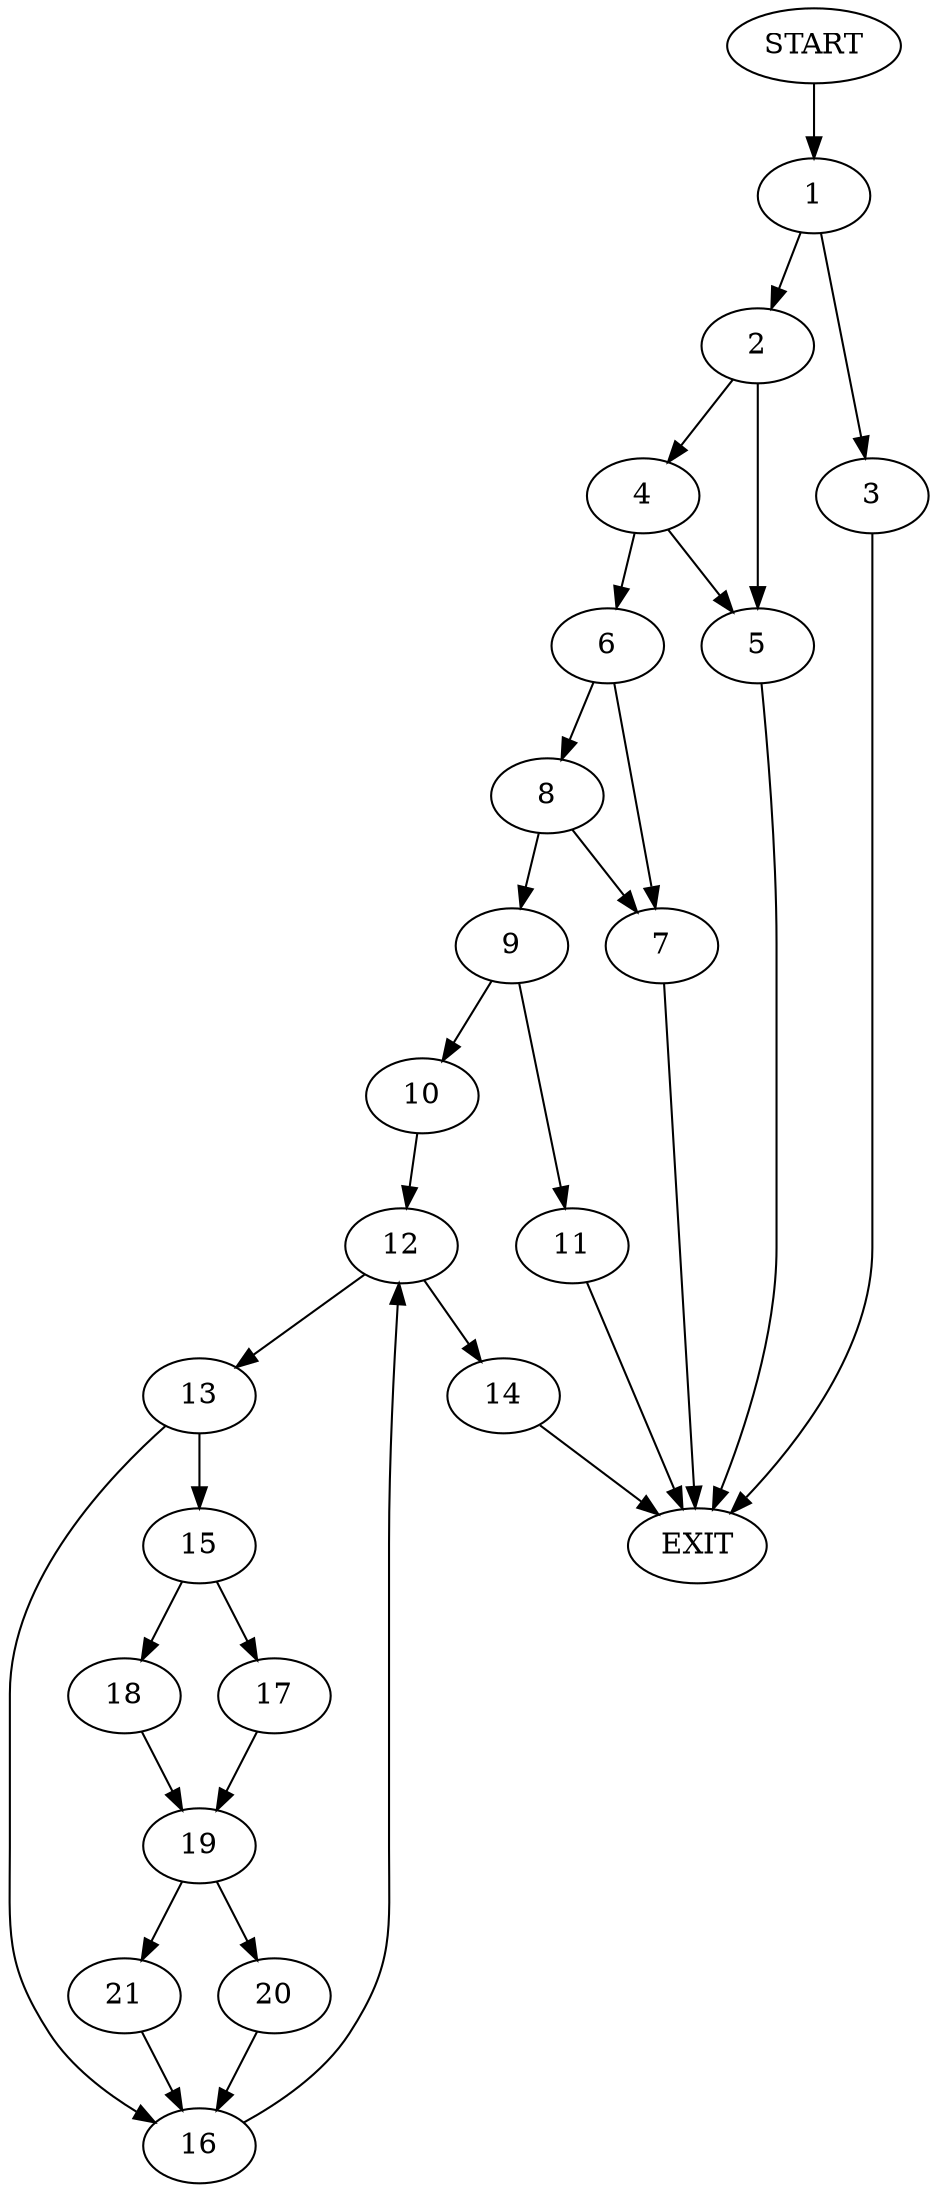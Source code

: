 digraph {
0 [label="START"]
22 [label="EXIT"]
0 -> 1
1 -> 2
1 -> 3
2 -> 4
2 -> 5
3 -> 22
4 -> 6
4 -> 5
5 -> 22
6 -> 7
6 -> 8
7 -> 22
8 -> 7
8 -> 9
9 -> 10
9 -> 11
11 -> 22
10 -> 12
12 -> 13
12 -> 14
13 -> 15
13 -> 16
14 -> 22
16 -> 12
15 -> 17
15 -> 18
18 -> 19
17 -> 19
19 -> 20
19 -> 21
21 -> 16
20 -> 16
}
